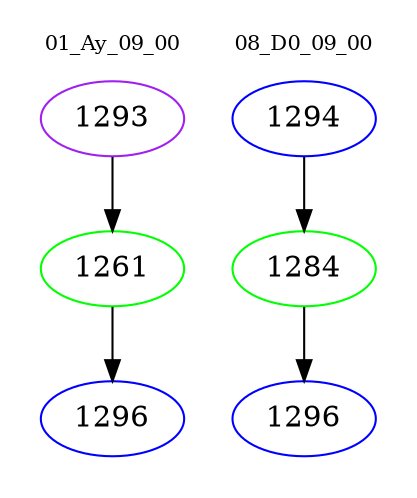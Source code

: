 digraph{
subgraph cluster_0 {
color = white
label = "01_Ay_09_00";
fontsize=10;
T0_1293 [label="1293", color="purple"]
T0_1293 -> T0_1261 [color="black"]
T0_1261 [label="1261", color="green"]
T0_1261 -> T0_1296 [color="black"]
T0_1296 [label="1296", color="blue"]
}
subgraph cluster_1 {
color = white
label = "08_D0_09_00";
fontsize=10;
T1_1294 [label="1294", color="blue"]
T1_1294 -> T1_1284 [color="black"]
T1_1284 [label="1284", color="green"]
T1_1284 -> T1_1296 [color="black"]
T1_1296 [label="1296", color="blue"]
}
}
